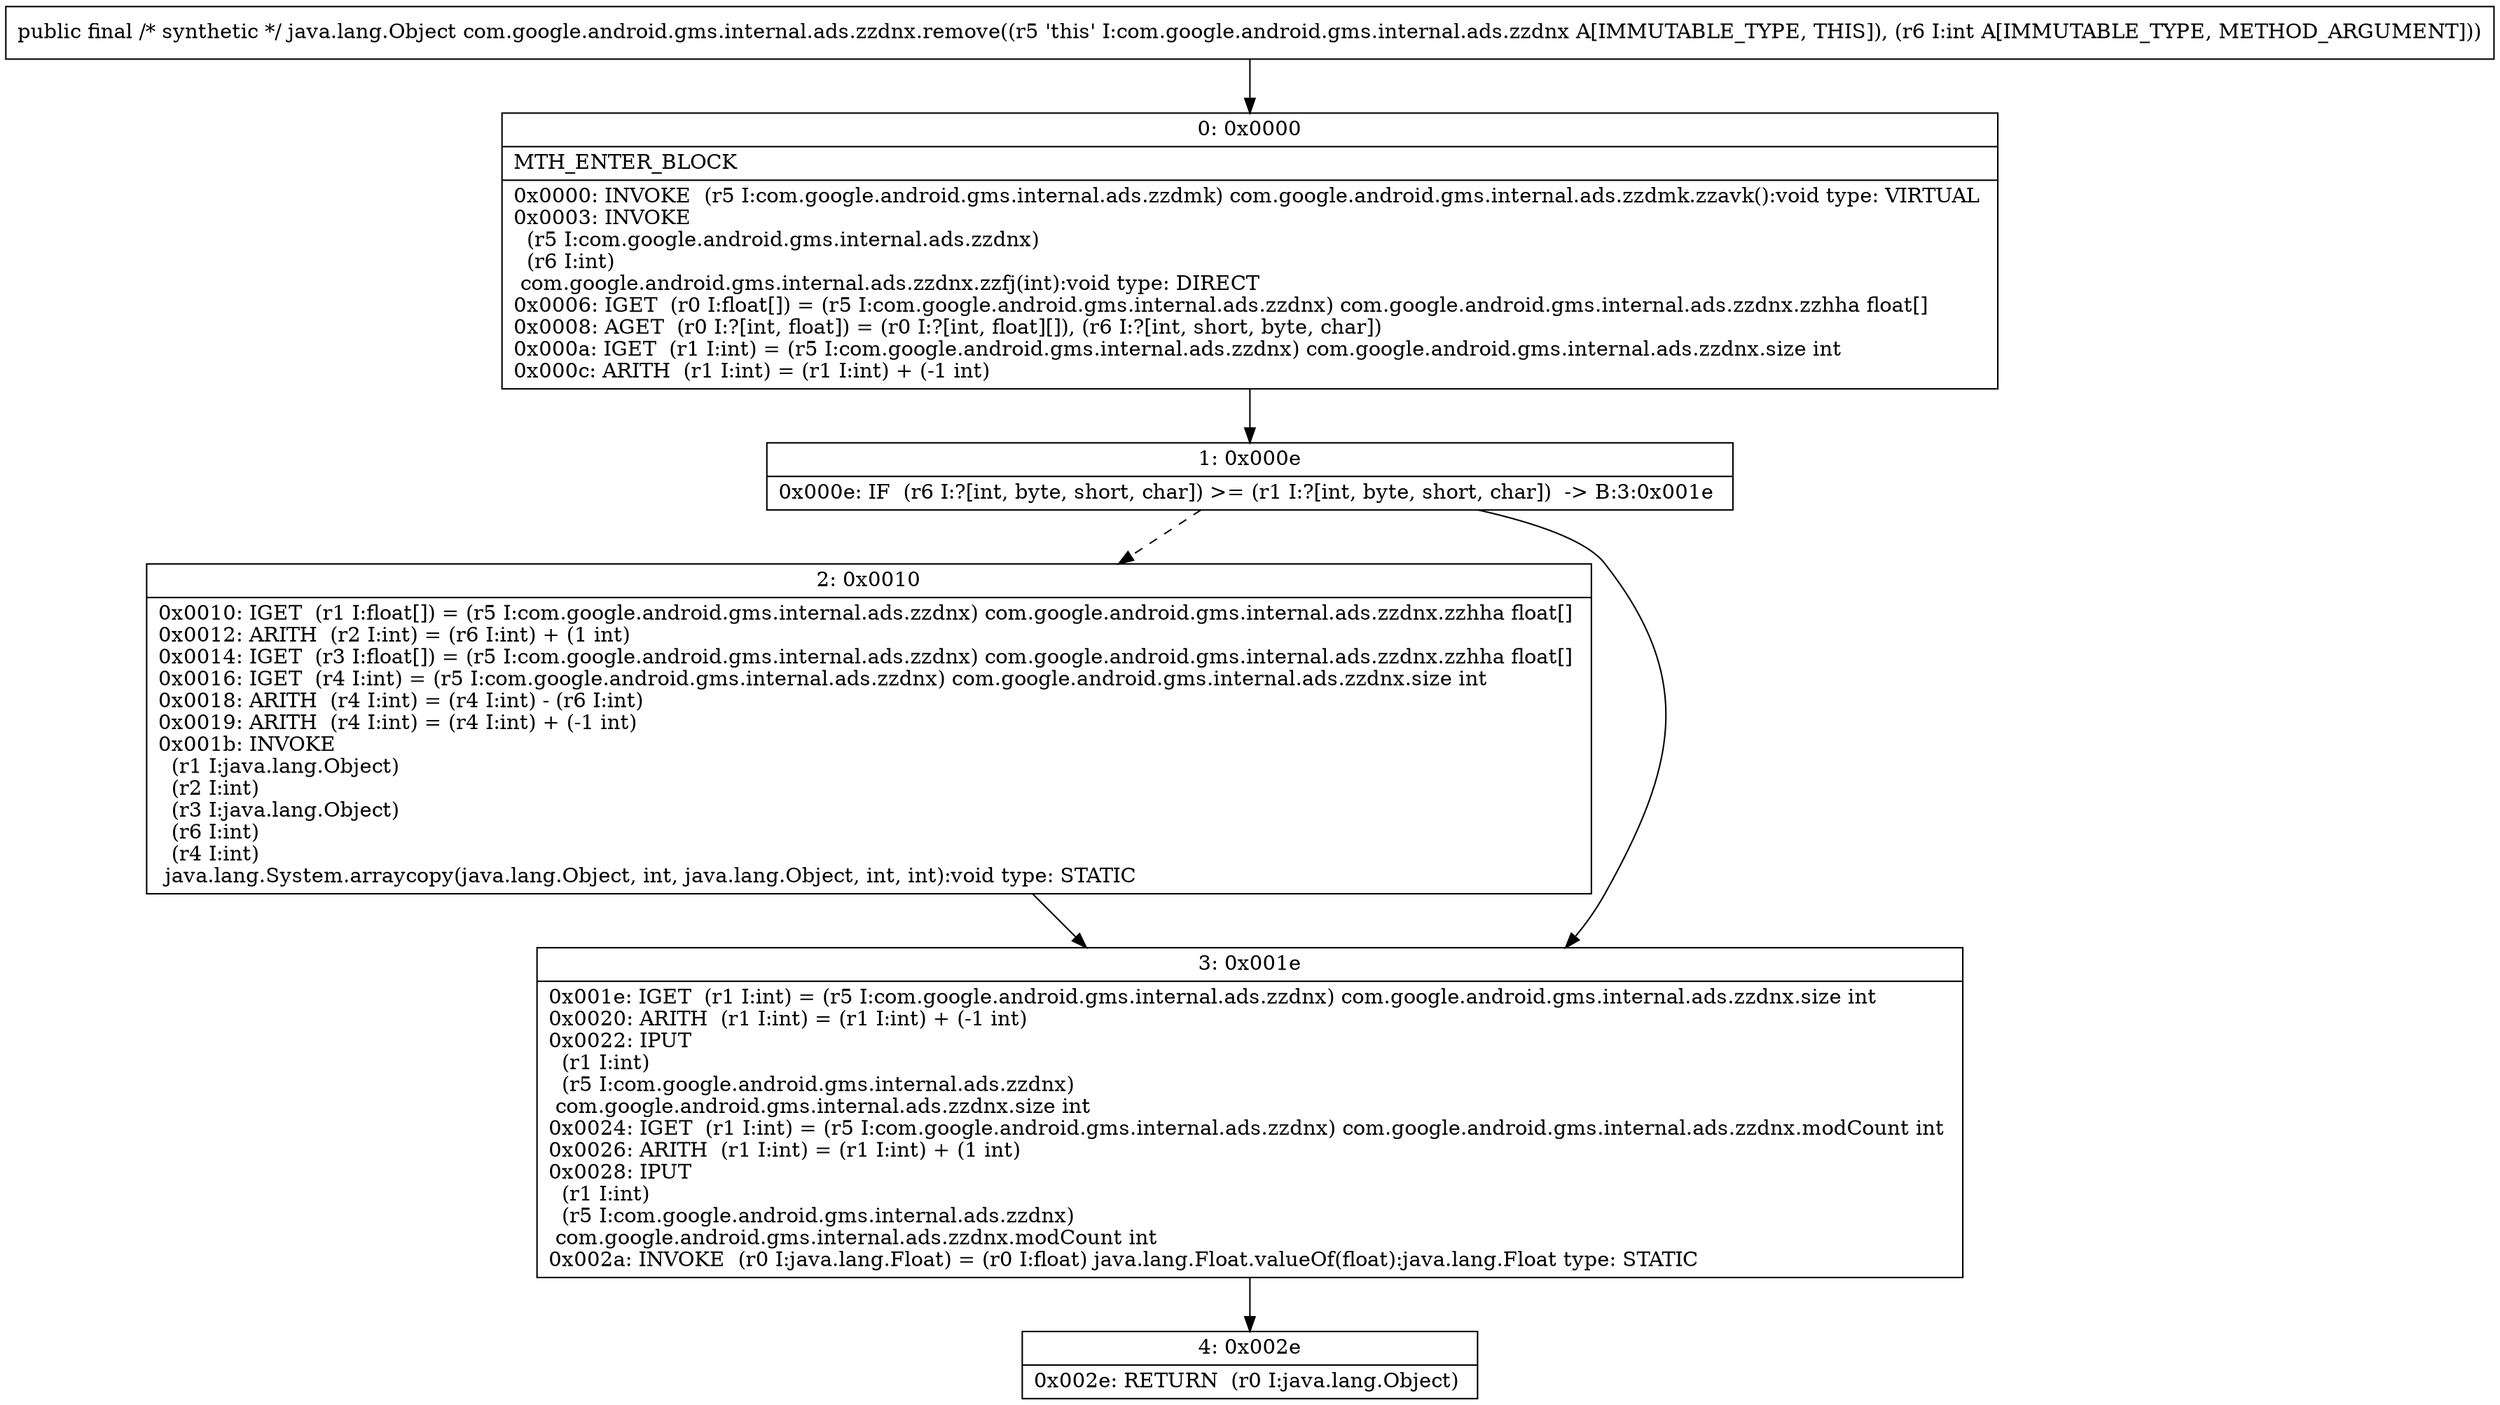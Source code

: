 digraph "CFG forcom.google.android.gms.internal.ads.zzdnx.remove(I)Ljava\/lang\/Object;" {
Node_0 [shape=record,label="{0\:\ 0x0000|MTH_ENTER_BLOCK\l|0x0000: INVOKE  (r5 I:com.google.android.gms.internal.ads.zzdmk) com.google.android.gms.internal.ads.zzdmk.zzavk():void type: VIRTUAL \l0x0003: INVOKE  \l  (r5 I:com.google.android.gms.internal.ads.zzdnx)\l  (r6 I:int)\l com.google.android.gms.internal.ads.zzdnx.zzfj(int):void type: DIRECT \l0x0006: IGET  (r0 I:float[]) = (r5 I:com.google.android.gms.internal.ads.zzdnx) com.google.android.gms.internal.ads.zzdnx.zzhha float[] \l0x0008: AGET  (r0 I:?[int, float]) = (r0 I:?[int, float][]), (r6 I:?[int, short, byte, char]) \l0x000a: IGET  (r1 I:int) = (r5 I:com.google.android.gms.internal.ads.zzdnx) com.google.android.gms.internal.ads.zzdnx.size int \l0x000c: ARITH  (r1 I:int) = (r1 I:int) + (\-1 int) \l}"];
Node_1 [shape=record,label="{1\:\ 0x000e|0x000e: IF  (r6 I:?[int, byte, short, char]) \>= (r1 I:?[int, byte, short, char])  \-\> B:3:0x001e \l}"];
Node_2 [shape=record,label="{2\:\ 0x0010|0x0010: IGET  (r1 I:float[]) = (r5 I:com.google.android.gms.internal.ads.zzdnx) com.google.android.gms.internal.ads.zzdnx.zzhha float[] \l0x0012: ARITH  (r2 I:int) = (r6 I:int) + (1 int) \l0x0014: IGET  (r3 I:float[]) = (r5 I:com.google.android.gms.internal.ads.zzdnx) com.google.android.gms.internal.ads.zzdnx.zzhha float[] \l0x0016: IGET  (r4 I:int) = (r5 I:com.google.android.gms.internal.ads.zzdnx) com.google.android.gms.internal.ads.zzdnx.size int \l0x0018: ARITH  (r4 I:int) = (r4 I:int) \- (r6 I:int) \l0x0019: ARITH  (r4 I:int) = (r4 I:int) + (\-1 int) \l0x001b: INVOKE  \l  (r1 I:java.lang.Object)\l  (r2 I:int)\l  (r3 I:java.lang.Object)\l  (r6 I:int)\l  (r4 I:int)\l java.lang.System.arraycopy(java.lang.Object, int, java.lang.Object, int, int):void type: STATIC \l}"];
Node_3 [shape=record,label="{3\:\ 0x001e|0x001e: IGET  (r1 I:int) = (r5 I:com.google.android.gms.internal.ads.zzdnx) com.google.android.gms.internal.ads.zzdnx.size int \l0x0020: ARITH  (r1 I:int) = (r1 I:int) + (\-1 int) \l0x0022: IPUT  \l  (r1 I:int)\l  (r5 I:com.google.android.gms.internal.ads.zzdnx)\l com.google.android.gms.internal.ads.zzdnx.size int \l0x0024: IGET  (r1 I:int) = (r5 I:com.google.android.gms.internal.ads.zzdnx) com.google.android.gms.internal.ads.zzdnx.modCount int \l0x0026: ARITH  (r1 I:int) = (r1 I:int) + (1 int) \l0x0028: IPUT  \l  (r1 I:int)\l  (r5 I:com.google.android.gms.internal.ads.zzdnx)\l com.google.android.gms.internal.ads.zzdnx.modCount int \l0x002a: INVOKE  (r0 I:java.lang.Float) = (r0 I:float) java.lang.Float.valueOf(float):java.lang.Float type: STATIC \l}"];
Node_4 [shape=record,label="{4\:\ 0x002e|0x002e: RETURN  (r0 I:java.lang.Object) \l}"];
MethodNode[shape=record,label="{public final \/* synthetic *\/ java.lang.Object com.google.android.gms.internal.ads.zzdnx.remove((r5 'this' I:com.google.android.gms.internal.ads.zzdnx A[IMMUTABLE_TYPE, THIS]), (r6 I:int A[IMMUTABLE_TYPE, METHOD_ARGUMENT])) }"];
MethodNode -> Node_0;
Node_0 -> Node_1;
Node_1 -> Node_2[style=dashed];
Node_1 -> Node_3;
Node_2 -> Node_3;
Node_3 -> Node_4;
}


